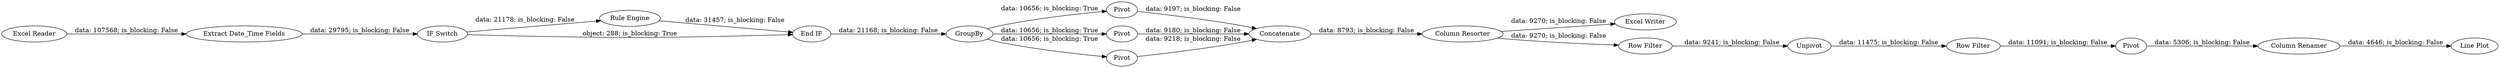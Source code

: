 digraph {
	"8189776717494531751_6" [label=Pivot]
	"8189776717494531751_9" [label="Excel Writer"]
	"8189776717494531751_11" [label="IF Switch"]
	"3038751448787761791_26" [label=Pivot]
	"3038751448787761791_21" [label="Row Filter"]
	"8189776717494531751_5" [label=Pivot]
	"8189776717494531751_1" [label="Excel Reader"]
	"8189776717494531751_20" [label="Line Plot"]
	"8189776717494531751_15" [label="Column Resorter"]
	"8189776717494531751_4" [label=Pivot]
	"3038751448787761791_18" [label=Unpivot]
	"8189776717494531751_7" [label="Rule Engine"]
	"8189776717494531751_12" [label="End IF"]
	"3038751448787761791_16" [label="Row Filter"]
	"8189776717494531751_3" [label=GroupBy]
	"8189776717494531751_8" [label=Concatenate]
	"3038751448787761791_27" [label="Column Renamer"]
	"8189776717494531751_2" [label="Extract Date_Time Fields"]
	"8189776717494531751_11" -> "8189776717494531751_7" [label="data: 21178; is_blocking: False"]
	"8189776717494531751_6" -> "8189776717494531751_8" [label="data: 9197; is_blocking: False"]
	"8189776717494531751_5" -> "8189776717494531751_8" [label="data: 9180; is_blocking: False"]
	"8189776717494531751_12" -> "8189776717494531751_3" [label="data: 21168; is_blocking: False"]
	"8189776717494531751_1" -> "8189776717494531751_2" [label="data: 107568; is_blocking: False"]
	"8189776717494531751_2" -> "8189776717494531751_11" [label="data: 29795; is_blocking: False"]
	"8189776717494531751_15" -> "8189776717494531751_9" [label="data: 9270; is_blocking: False"]
	"3038751448787761791_26" -> "3038751448787761791_27" [label="data: 5306; is_blocking: False"]
	"8189776717494531751_4" -> "8189776717494531751_8" [label="data: 9218; is_blocking: False"]
	"8189776717494531751_3" -> "8189776717494531751_4" [label="data: 10656; is_blocking: True"]
	"8189776717494531751_8" -> "8189776717494531751_15" [label="data: 8793; is_blocking: False"]
	"3038751448787761791_21" -> "3038751448787761791_26" [label="data: 11091; is_blocking: False"]
	"8189776717494531751_7" -> "8189776717494531751_12" [label="data: 31457; is_blocking: False"]
	"8189776717494531751_3" -> "8189776717494531751_6" [label="data: 10656; is_blocking: True"]
	"8189776717494531751_11" -> "8189776717494531751_12" [label="object: 288; is_blocking: True"]
	"3038751448787761791_16" -> "3038751448787761791_18" [label="data: 9241; is_blocking: False"]
	"8189776717494531751_15" -> "3038751448787761791_16" [label="data: 9270; is_blocking: False"]
	"8189776717494531751_3" -> "8189776717494531751_5" [label="data: 10656; is_blocking: True"]
	"3038751448787761791_18" -> "3038751448787761791_21" [label="data: 11475; is_blocking: False"]
	"3038751448787761791_27" -> "8189776717494531751_20" [label="data: 4646; is_blocking: False"]
	rankdir=LR
}
